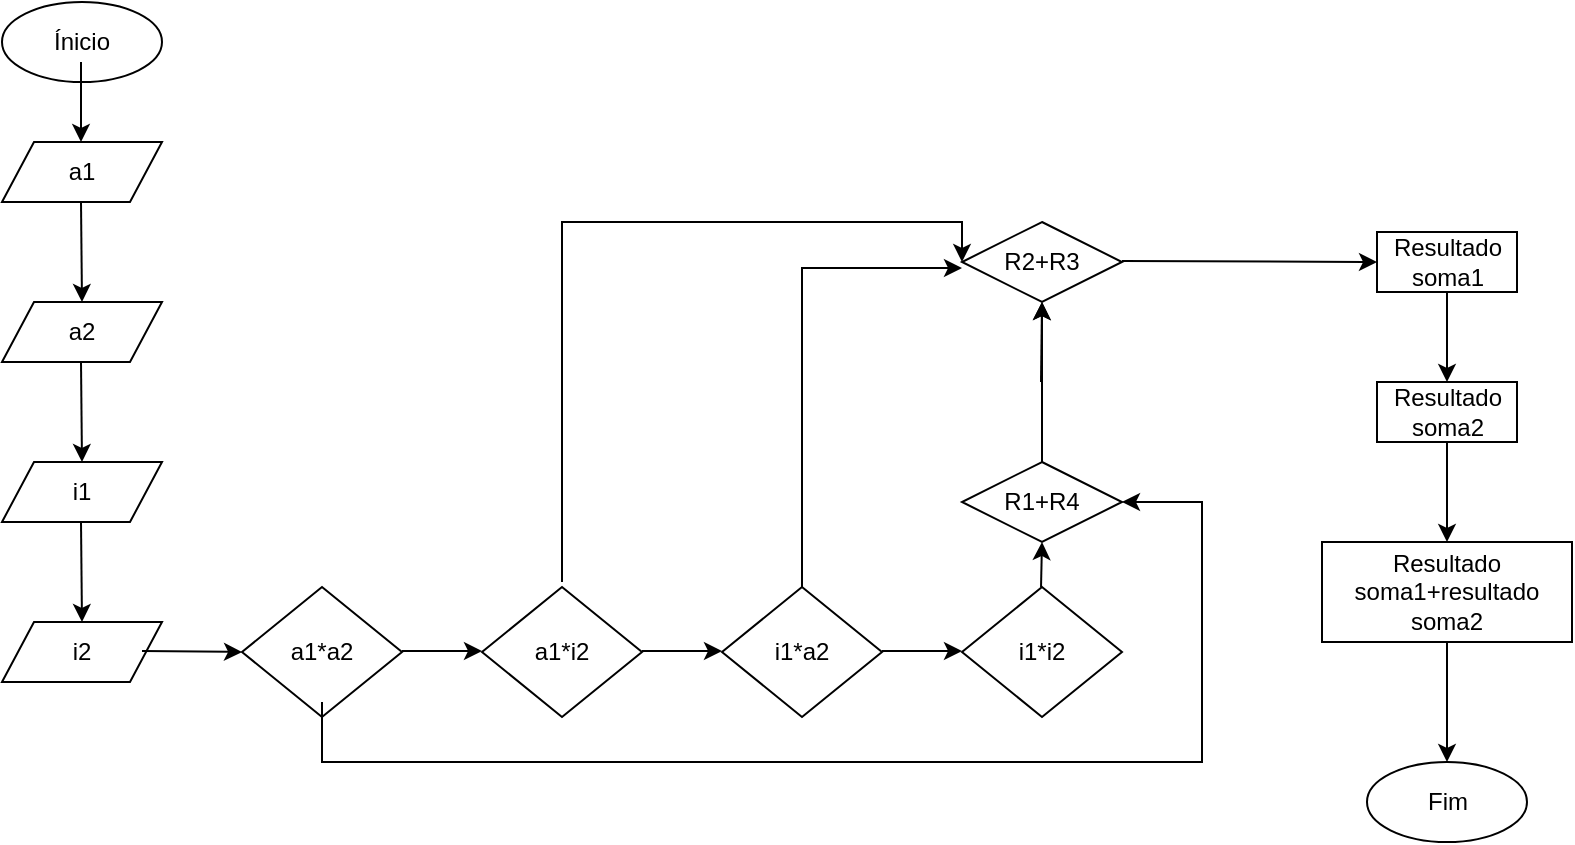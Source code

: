<mxfile version="13.0.1" type="github"><diagram id="7ZkSB5FzzZ-5k45Bwdlw" name="Page-1"><mxGraphModel dx="868" dy="433" grid="1" gridSize="10" guides="1" tooltips="1" connect="1" arrows="1" fold="1" page="1" pageScale="1" pageWidth="827" pageHeight="1169" math="0" shadow="0"><root><mxCell id="0"/><mxCell id="1" parent="0"/><mxCell id="a3pMpfcYFsS_XprZ0cob-1" value="Ínicio" style="ellipse;whiteSpace=wrap;html=1;" vertex="1" parent="1"><mxGeometry x="40" y="10" width="80" height="40" as="geometry"/></mxCell><mxCell id="a3pMpfcYFsS_XprZ0cob-2" value="" style="endArrow=classic;html=1;" edge="1" parent="1"><mxGeometry width="50" height="50" relative="1" as="geometry"><mxPoint x="79.5" y="40" as="sourcePoint"/><mxPoint x="79.5" y="80" as="targetPoint"/></mxGeometry></mxCell><mxCell id="a3pMpfcYFsS_XprZ0cob-3" value="a1" style="shape=parallelogram;perimeter=parallelogramPerimeter;whiteSpace=wrap;html=1;" vertex="1" parent="1"><mxGeometry x="40" y="80" width="80" height="30" as="geometry"/></mxCell><mxCell id="a3pMpfcYFsS_XprZ0cob-4" value="" style="endArrow=classic;html=1;" edge="1" parent="1"><mxGeometry width="50" height="50" relative="1" as="geometry"><mxPoint x="79.5" y="110" as="sourcePoint"/><mxPoint x="80" y="160" as="targetPoint"/></mxGeometry></mxCell><mxCell id="a3pMpfcYFsS_XprZ0cob-5" value="a2" style="shape=parallelogram;perimeter=parallelogramPerimeter;whiteSpace=wrap;html=1;" vertex="1" parent="1"><mxGeometry x="40" y="160" width="80" height="30" as="geometry"/></mxCell><mxCell id="a3pMpfcYFsS_XprZ0cob-7" value="" style="endArrow=classic;html=1;" edge="1" parent="1"><mxGeometry width="50" height="50" relative="1" as="geometry"><mxPoint x="79.5" y="190" as="sourcePoint"/><mxPoint x="80" y="240" as="targetPoint"/></mxGeometry></mxCell><mxCell id="a3pMpfcYFsS_XprZ0cob-8" value="i1" style="shape=parallelogram;perimeter=parallelogramPerimeter;whiteSpace=wrap;html=1;" vertex="1" parent="1"><mxGeometry x="40" y="240" width="80" height="30" as="geometry"/></mxCell><mxCell id="a3pMpfcYFsS_XprZ0cob-9" value="" style="endArrow=classic;html=1;" edge="1" parent="1"><mxGeometry width="50" height="50" relative="1" as="geometry"><mxPoint x="79.5" y="270" as="sourcePoint"/><mxPoint x="80" y="320" as="targetPoint"/></mxGeometry></mxCell><mxCell id="a3pMpfcYFsS_XprZ0cob-10" value="i2" style="shape=parallelogram;perimeter=parallelogramPerimeter;whiteSpace=wrap;html=1;" vertex="1" parent="1"><mxGeometry x="40" y="320" width="80" height="30" as="geometry"/></mxCell><mxCell id="a3pMpfcYFsS_XprZ0cob-11" value="" style="endArrow=classic;html=1;" edge="1" parent="1"><mxGeometry width="50" height="50" relative="1" as="geometry"><mxPoint x="110" y="334.5" as="sourcePoint"/><mxPoint x="160" y="335" as="targetPoint"/></mxGeometry></mxCell><mxCell id="a3pMpfcYFsS_XprZ0cob-12" value="a1*a2" style="rhombus;whiteSpace=wrap;html=1;" vertex="1" parent="1"><mxGeometry x="160" y="302.5" width="80" height="65" as="geometry"/></mxCell><mxCell id="a3pMpfcYFsS_XprZ0cob-14" value="a1*i2" style="rhombus;whiteSpace=wrap;html=1;" vertex="1" parent="1"><mxGeometry x="280" y="302.5" width="80" height="65" as="geometry"/></mxCell><mxCell id="a3pMpfcYFsS_XprZ0cob-15" value="i1*a2" style="rhombus;whiteSpace=wrap;html=1;" vertex="1" parent="1"><mxGeometry x="400" y="302.5" width="80" height="65" as="geometry"/></mxCell><mxCell id="a3pMpfcYFsS_XprZ0cob-17" value="i1*i2" style="rhombus;whiteSpace=wrap;html=1;" vertex="1" parent="1"><mxGeometry x="520" y="302.5" width="80" height="65" as="geometry"/></mxCell><mxCell id="a3pMpfcYFsS_XprZ0cob-24" value="" style="endArrow=classic;html=1;" edge="1" parent="1"><mxGeometry width="50" height="50" relative="1" as="geometry"><mxPoint x="559.51" y="302.5" as="sourcePoint"/><mxPoint x="560" y="280" as="targetPoint"/></mxGeometry></mxCell><mxCell id="a3pMpfcYFsS_XprZ0cob-31" value="" style="edgeStyle=orthogonalEdgeStyle;rounded=0;orthogonalLoop=1;jettySize=auto;html=1;" edge="1" parent="1" source="a3pMpfcYFsS_XprZ0cob-27" target="a3pMpfcYFsS_XprZ0cob-28"><mxGeometry relative="1" as="geometry"/></mxCell><mxCell id="a3pMpfcYFsS_XprZ0cob-27" value="R1+R4" style="rhombus;whiteSpace=wrap;html=1;" vertex="1" parent="1"><mxGeometry x="520" y="240" width="80" height="40" as="geometry"/></mxCell><mxCell id="a3pMpfcYFsS_XprZ0cob-28" value="R2+R3" style="rhombus;whiteSpace=wrap;html=1;" vertex="1" parent="1"><mxGeometry x="520" y="120" width="80" height="40" as="geometry"/></mxCell><mxCell id="a3pMpfcYFsS_XprZ0cob-29" value="" style="endArrow=classic;html=1;entryX=0.5;entryY=1;entryDx=0;entryDy=0;" edge="1" parent="1" target="a3pMpfcYFsS_XprZ0cob-28"><mxGeometry width="50" height="50" relative="1" as="geometry"><mxPoint x="559.51" y="200" as="sourcePoint"/><mxPoint x="559.5" y="170" as="targetPoint"/></mxGeometry></mxCell><mxCell id="a3pMpfcYFsS_XprZ0cob-32" value="" style="edgeStyle=orthogonalEdgeStyle;rounded=0;orthogonalLoop=1;jettySize=auto;html=1;entryX=0;entryY=0.5;entryDx=0;entryDy=0;" edge="1" parent="1" target="a3pMpfcYFsS_XprZ0cob-28"><mxGeometry relative="1" as="geometry"><mxPoint x="320" y="300" as="sourcePoint"/><mxPoint x="470" y="180" as="targetPoint"/><Array as="points"><mxPoint x="320" y="120"/><mxPoint x="520" y="120"/></Array></mxGeometry></mxCell><mxCell id="a3pMpfcYFsS_XprZ0cob-36" value="" style="edgeStyle=orthogonalEdgeStyle;rounded=0;orthogonalLoop=1;jettySize=auto;html=1;" edge="1" parent="1"><mxGeometry relative="1" as="geometry"><mxPoint x="440" y="302.5" as="sourcePoint"/><mxPoint x="520" y="143" as="targetPoint"/><Array as="points"><mxPoint x="440" y="143"/></Array></mxGeometry></mxCell><mxCell id="a3pMpfcYFsS_XprZ0cob-38" value="" style="edgeStyle=orthogonalEdgeStyle;rounded=0;orthogonalLoop=1;jettySize=auto;html=1;entryX=1;entryY=0.5;entryDx=0;entryDy=0;" edge="1" parent="1" target="a3pMpfcYFsS_XprZ0cob-27"><mxGeometry relative="1" as="geometry"><mxPoint x="200" y="360" as="sourcePoint"/><mxPoint x="640" y="260" as="targetPoint"/><Array as="points"><mxPoint x="200" y="390"/><mxPoint x="640" y="390"/><mxPoint x="640" y="260"/></Array></mxGeometry></mxCell><mxCell id="a3pMpfcYFsS_XprZ0cob-39" value="" style="endArrow=classic;html=1;" edge="1" parent="1"><mxGeometry width="50" height="50" relative="1" as="geometry"><mxPoint x="240" y="334.5" as="sourcePoint"/><mxPoint x="280" y="334.5" as="targetPoint"/><Array as="points"><mxPoint x="260" y="334.5"/></Array></mxGeometry></mxCell><mxCell id="a3pMpfcYFsS_XprZ0cob-41" value="" style="endArrow=classic;html=1;" edge="1" parent="1"><mxGeometry width="50" height="50" relative="1" as="geometry"><mxPoint x="360" y="334.5" as="sourcePoint"/><mxPoint x="400" y="334.5" as="targetPoint"/><Array as="points"><mxPoint x="380" y="334.5"/></Array></mxGeometry></mxCell><mxCell id="a3pMpfcYFsS_XprZ0cob-42" value="" style="endArrow=classic;html=1;" edge="1" parent="1"><mxGeometry width="50" height="50" relative="1" as="geometry"><mxPoint x="480" y="334.5" as="sourcePoint"/><mxPoint x="520" y="334.5" as="targetPoint"/><Array as="points"><mxPoint x="500" y="334.5"/></Array></mxGeometry></mxCell><mxCell id="a3pMpfcYFsS_XprZ0cob-45" value="" style="endArrow=classic;html=1;entryX=0;entryY=0.5;entryDx=0;entryDy=0;" edge="1" parent="1" target="a3pMpfcYFsS_XprZ0cob-46"><mxGeometry width="50" height="50" relative="1" as="geometry"><mxPoint x="600" y="139.5" as="sourcePoint"/><mxPoint x="660" y="140" as="targetPoint"/></mxGeometry></mxCell><mxCell id="a3pMpfcYFsS_XprZ0cob-48" value="" style="edgeStyle=orthogonalEdgeStyle;rounded=0;orthogonalLoop=1;jettySize=auto;html=1;" edge="1" parent="1" source="a3pMpfcYFsS_XprZ0cob-46" target="a3pMpfcYFsS_XprZ0cob-47"><mxGeometry relative="1" as="geometry"/></mxCell><mxCell id="a3pMpfcYFsS_XprZ0cob-46" value="Resultado soma1" style="rounded=0;whiteSpace=wrap;html=1;" vertex="1" parent="1"><mxGeometry x="727.5" y="125" width="70" height="30" as="geometry"/></mxCell><mxCell id="a3pMpfcYFsS_XprZ0cob-57" style="edgeStyle=orthogonalEdgeStyle;rounded=0;orthogonalLoop=1;jettySize=auto;html=1;entryX=0.5;entryY=0;entryDx=0;entryDy=0;" edge="1" parent="1" source="a3pMpfcYFsS_XprZ0cob-47" target="a3pMpfcYFsS_XprZ0cob-49"><mxGeometry relative="1" as="geometry"/></mxCell><mxCell id="a3pMpfcYFsS_XprZ0cob-47" value="Resultado soma2" style="rounded=0;whiteSpace=wrap;html=1;" vertex="1" parent="1"><mxGeometry x="727.5" y="200" width="70" height="30" as="geometry"/></mxCell><mxCell id="a3pMpfcYFsS_XprZ0cob-63" style="edgeStyle=orthogonalEdgeStyle;rounded=0;orthogonalLoop=1;jettySize=auto;html=1;entryX=0.5;entryY=0;entryDx=0;entryDy=0;" edge="1" parent="1" source="a3pMpfcYFsS_XprZ0cob-49" target="a3pMpfcYFsS_XprZ0cob-61"><mxGeometry relative="1" as="geometry"/></mxCell><mxCell id="a3pMpfcYFsS_XprZ0cob-49" value="Resultado soma1+resultado soma2" style="rounded=0;whiteSpace=wrap;html=1;" vertex="1" parent="1"><mxGeometry x="700" y="280" width="125" height="50" as="geometry"/></mxCell><mxCell id="a3pMpfcYFsS_XprZ0cob-61" value="Fim" style="ellipse;whiteSpace=wrap;html=1;" vertex="1" parent="1"><mxGeometry x="722.5" y="390" width="80" height="40" as="geometry"/></mxCell></root></mxGraphModel></diagram></mxfile>